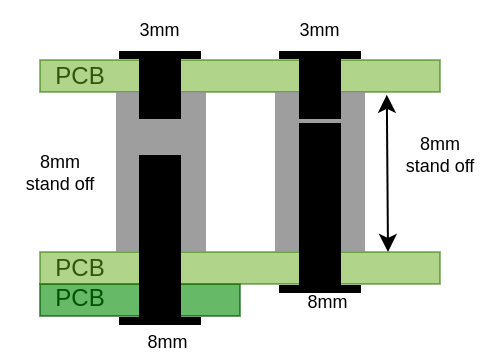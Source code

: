 <mxfile version="20.3.0" type="device"><diagram id="-HzzD2bULDzVqWweEXYw" name="Page-1"><mxGraphModel dx="287" dy="187" grid="1" gridSize="10" guides="1" tooltips="1" connect="1" arrows="1" fold="1" page="1" pageScale="1" pageWidth="850" pageHeight="1100" math="0" shadow="0"><root><mxCell id="0"/><mxCell id="1" parent="0"/><mxCell id="8cLTN2UUHfUf6wWcpSp1-22" value="" style="group;fillColor=none;" parent="1" vertex="1" connectable="0"><mxGeometry x="440" y="70" width="45" height="100" as="geometry"/></mxCell><mxCell id="8cLTN2UUHfUf6wWcpSp1-24" value="" style="rounded=0;whiteSpace=wrap;html=1;container=0;fillColor=#000000;" parent="8cLTN2UUHfUf6wWcpSp1-22" vertex="1"><mxGeometry width="40" height="3" as="geometry"/></mxCell><mxCell id="8cLTN2UUHfUf6wWcpSp1-26" value="PCB" style="text;html=1;strokeColor=none;fillColor=none;align=center;verticalAlign=middle;whiteSpace=wrap;rounded=0;fillStyle=solid;strokeWidth=1;opacity=80;" parent="1" vertex="1"><mxGeometry x="310" y="163" width="60" height="30" as="geometry"/></mxCell><mxCell id="8cLTN2UUHfUf6wWcpSp1-27" value="PCB" style="text;html=1;strokeColor=none;fillColor=none;align=center;verticalAlign=middle;whiteSpace=wrap;rounded=0;fillStyle=solid;strokeWidth=1;opacity=80;" parent="1" vertex="1"><mxGeometry x="310" y="178" width="60" height="30" as="geometry"/></mxCell><mxCell id="8cLTN2UUHfUf6wWcpSp1-28" value="PCB" style="text;html=1;strokeColor=none;fillColor=none;align=center;verticalAlign=middle;whiteSpace=wrap;rounded=0;fillStyle=solid;strokeWidth=1;opacity=80;" parent="1" vertex="1"><mxGeometry x="310" y="67" width="60" height="30" as="geometry"/></mxCell><mxCell id="8cLTN2UUHfUf6wWcpSp1-29" value="8mm&lt;br style=&quot;font-size: 9px;&quot;&gt;stand off" style="text;html=1;strokeColor=none;fillColor=none;align=center;verticalAlign=middle;whiteSpace=wrap;rounded=0;fillStyle=solid;strokeWidth=1;opacity=80;fontSize=9;" parent="1" vertex="1"><mxGeometry x="300" y="115" width="60" height="30" as="geometry"/></mxCell><mxCell id="8cLTN2UUHfUf6wWcpSp1-32" value="3mm&amp;nbsp;" style="text;html=1;strokeColor=none;fillColor=none;align=center;verticalAlign=middle;whiteSpace=wrap;rounded=0;fillStyle=solid;strokeWidth=1;opacity=80;fontSize=9;" parent="1" vertex="1"><mxGeometry x="341.25" y="44" width="80" height="30" as="geometry"/></mxCell><mxCell id="8cLTN2UUHfUf6wWcpSp1-34" value="" style="endArrow=classic;startArrow=classic;html=1;rounded=0;fontSize=9;exitX=0.9;exitY=0;exitDx=0;exitDy=0;exitPerimeter=0;entryX=0.897;entryY=1.086;entryDx=0;entryDy=0;entryPerimeter=0;" parent="1" edge="1"><mxGeometry width="50" height="50" relative="1" as="geometry"><mxPoint x="494" y="170" as="sourcePoint"/><mxPoint x="493.4" y="91.376" as="targetPoint"/></mxGeometry></mxCell><mxCell id="8cLTN2UUHfUf6wWcpSp1-35" value="8mm&lt;br style=&quot;font-size: 9px;&quot;&gt;stand off" style="text;html=1;strokeColor=none;fillColor=none;align=center;verticalAlign=middle;whiteSpace=wrap;rounded=0;fillStyle=solid;strokeWidth=1;opacity=80;fontSize=9;" parent="1" vertex="1"><mxGeometry x="490" y="106" width="60" height="30" as="geometry"/></mxCell><mxCell id="8cLTN2UUHfUf6wWcpSp1-37" value="8mm&amp;nbsp;" style="text;html=1;strokeColor=none;fillColor=none;align=center;verticalAlign=middle;whiteSpace=wrap;rounded=0;fillStyle=solid;strokeWidth=1;opacity=80;fontSize=9;" parent="1" vertex="1"><mxGeometry x="450" y="190" width="30" height="10" as="geometry"/></mxCell><mxCell id="8cLTN2UUHfUf6wWcpSp1-38" value="3mm&amp;nbsp;" style="text;html=1;strokeColor=none;fillColor=none;align=center;verticalAlign=middle;whiteSpace=wrap;rounded=0;fillStyle=solid;strokeWidth=1;opacity=80;fontSize=9;" parent="1" vertex="1"><mxGeometry x="421.25" y="44" width="80" height="30" as="geometry"/></mxCell><mxCell id="OWlyYfBVACVHSbjHla4W-6" value="8mm&amp;nbsp;" style="text;html=1;strokeColor=none;fillColor=none;align=center;verticalAlign=middle;whiteSpace=wrap;rounded=0;fillStyle=solid;strokeWidth=1;opacity=80;fontSize=9;" vertex="1" parent="1"><mxGeometry x="370" y="210" width="30" height="10" as="geometry"/></mxCell><mxCell id="OWlyYfBVACVHSbjHla4W-2" value="Bridge" parent="0"/><mxCell id="8cLTN2UUHfUf6wWcpSp1-13" value="" style="rounded=0;whiteSpace=wrap;html=1;fillColor=#008a00;strokeColor=#005700;opacity=60;fontColor=#ffffff;" parent="OWlyYfBVACVHSbjHla4W-2" vertex="1"><mxGeometry x="320" y="186" width="100" height="16" as="geometry"/></mxCell><mxCell id="OWlyYfBVACVHSbjHla4W-1" value="PCB" style="" parent="0"/><mxCell id="8cLTN2UUHfUf6wWcpSp1-5" value="" style="rounded=0;whiteSpace=wrap;html=1;fillColor=#60a917;strokeColor=#2D7600;opacity=50;fontColor=#ffffff;" parent="OWlyYfBVACVHSbjHla4W-1" vertex="1"><mxGeometry x="320" y="170" width="200" height="16" as="geometry"/></mxCell><mxCell id="8cLTN2UUHfUf6wWcpSp1-16" value="" style="rounded=0;whiteSpace=wrap;html=1;fillColor=#60a917;strokeColor=#2D7600;opacity=50;fontColor=#ffffff;" parent="OWlyYfBVACVHSbjHla4W-1" vertex="1"><mxGeometry x="320" y="74" width="200" height="16" as="geometry"/></mxCell><mxCell id="OWlyYfBVACVHSbjHla4W-4" value="standoff" parent="0"/><mxCell id="8cLTN2UUHfUf6wWcpSp1-11" value="" style="rounded=0;whiteSpace=wrap;html=1;rotation=-180;fillColor=#949494;strokeWidth=1;fillStyle=solid;opacity=90;fontColor=#333333;strokeColor=none;" parent="OWlyYfBVACVHSbjHla4W-4" vertex="1"><mxGeometry x="358" y="90" width="45" height="80" as="geometry"/></mxCell><mxCell id="8cLTN2UUHfUf6wWcpSp1-17" value="" style="group" parent="OWlyYfBVACVHSbjHla4W-4" vertex="1" connectable="0"><mxGeometry x="440" y="106" width="42.5" height="84" as="geometry"/></mxCell><mxCell id="OE3ZP02C3u1BDe5niDgV-2" value="" style="rounded=0;whiteSpace=wrap;html=1;rotation=-180;fillColor=#949494;strokeWidth=1;fillStyle=solid;opacity=90;fontColor=#333333;strokeColor=none;" parent="8cLTN2UUHfUf6wWcpSp1-17" vertex="1"><mxGeometry x="-2.5" y="-16" width="45" height="80" as="geometry"/></mxCell><mxCell id="8cLTN2UUHfUf6wWcpSp1-18" value="" style="rounded=0;whiteSpace=wrap;html=1;rotation=-180;fillColor=#000000;" parent="8cLTN2UUHfUf6wWcpSp1-17" vertex="1"><mxGeometry x="10" width="20" height="80" as="geometry"/></mxCell><mxCell id="8cLTN2UUHfUf6wWcpSp1-19" value="" style="rounded=0;whiteSpace=wrap;html=1;rotation=-180;strokeColor=default;fillStyle=solid;fillColor=#000000;" parent="8cLTN2UUHfUf6wWcpSp1-17" vertex="1"><mxGeometry y="81.004" width="40" height="2.996" as="geometry"/></mxCell><mxCell id="OWlyYfBVACVHSbjHla4W-3" value="Bolt" parent="0"/><mxCell id="8cLTN2UUHfUf6wWcpSp1-9" value="" style="group;fillColor=none;" parent="OWlyYfBVACVHSbjHla4W-3" vertex="1" connectable="0"><mxGeometry x="360" y="70" width="40" height="33" as="geometry"/></mxCell><mxCell id="8cLTN2UUHfUf6wWcpSp1-7" value="" style="rounded=0;whiteSpace=wrap;html=1;container=0;fillColor=#000000;" parent="8cLTN2UUHfUf6wWcpSp1-9" vertex="1"><mxGeometry x="10" y="3" width="20" height="30" as="geometry"/></mxCell><mxCell id="8cLTN2UUHfUf6wWcpSp1-8" value="" style="rounded=0;whiteSpace=wrap;html=1;container=0;fillColor=#000000;" parent="8cLTN2UUHfUf6wWcpSp1-9" vertex="1"><mxGeometry width="40" height="3" as="geometry"/></mxCell><mxCell id="8cLTN2UUHfUf6wWcpSp1-15" value="" style="group" parent="OWlyYfBVACVHSbjHla4W-3" vertex="1" connectable="0"><mxGeometry x="360" y="122" width="40" height="84" as="geometry"/></mxCell><mxCell id="8cLTN2UUHfUf6wWcpSp1-1" value="" style="rounded=0;whiteSpace=wrap;html=1;rotation=-180;fillColor=#000000;" parent="8cLTN2UUHfUf6wWcpSp1-15" vertex="1"><mxGeometry x="10" width="20" height="80" as="geometry"/></mxCell><mxCell id="8cLTN2UUHfUf6wWcpSp1-2" value="" style="rounded=0;whiteSpace=wrap;html=1;rotation=-180;strokeColor=default;fillStyle=solid;fillColor=#000000;" parent="8cLTN2UUHfUf6wWcpSp1-15" vertex="1"><mxGeometry y="81.004" width="40" height="2.996" as="geometry"/></mxCell><mxCell id="8cLTN2UUHfUf6wWcpSp1-23" value="" style="rounded=0;whiteSpace=wrap;html=1;container=0;fillColor=#000000;" parent="OWlyYfBVACVHSbjHla4W-3" vertex="1"><mxGeometry x="450" y="73" width="20" height="30" as="geometry"/></mxCell></root></mxGraphModel></diagram></mxfile>